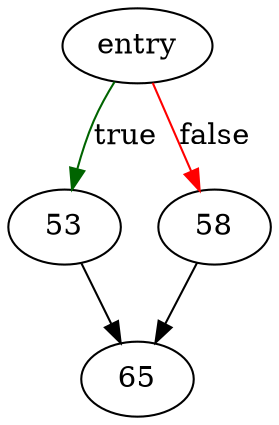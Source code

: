 digraph "exprCodeBetween" {
	// Node definitions.
	5 [label=entry];
	53;
	58;
	65;

	// Edge definitions.
	5 -> 53 [
		color=darkgreen
		label=true
	];
	5 -> 58 [
		color=red
		label=false
	];
	53 -> 65;
	58 -> 65;
}